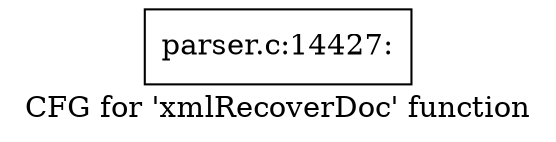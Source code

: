 digraph "CFG for 'xmlRecoverDoc' function" {
	label="CFG for 'xmlRecoverDoc' function";

	Node0x59d8990 [shape=record,label="{parser.c:14427:}"];
}
